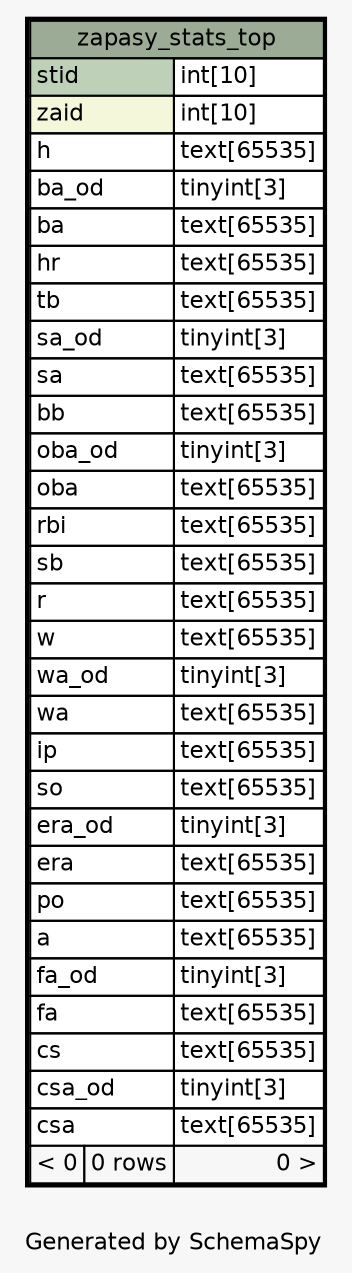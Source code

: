 // dot 2.38.0 on Mac OS X 10.9.4
// SchemaSpy rev 590
digraph "oneDegreeRelationshipsDiagram" {
  graph [
    rankdir="RL"
    bgcolor="#f7f7f7"
    label="\nGenerated by SchemaSpy"
    labeljust="l"
    nodesep="0.18"
    ranksep="0.46"
    fontname="Helvetica"
    fontsize="11"
  ];
  node [
    fontname="Helvetica"
    fontsize="11"
    shape="plaintext"
  ];
  edge [
    arrowsize="0.8"
  ];
  "zapasy_stats_top" [
    label=<
    <TABLE BORDER="2" CELLBORDER="1" CELLSPACING="0" BGCOLOR="#ffffff">
      <TR><TD COLSPAN="3" BGCOLOR="#9bab96" ALIGN="CENTER">zapasy_stats_top</TD></TR>
      <TR><TD PORT="stid" COLSPAN="2" BGCOLOR="#bed1b8" ALIGN="LEFT">stid</TD><TD PORT="stid.type" ALIGN="LEFT">int[10]</TD></TR>
      <TR><TD PORT="zaid" COLSPAN="2" BGCOLOR="#f4f7da" ALIGN="LEFT">zaid</TD><TD PORT="zaid.type" ALIGN="LEFT">int[10]</TD></TR>
      <TR><TD PORT="h" COLSPAN="2" ALIGN="LEFT">h</TD><TD PORT="h.type" ALIGN="LEFT">text[65535]</TD></TR>
      <TR><TD PORT="ba_od" COLSPAN="2" ALIGN="LEFT">ba_od</TD><TD PORT="ba_od.type" ALIGN="LEFT">tinyint[3]</TD></TR>
      <TR><TD PORT="ba" COLSPAN="2" ALIGN="LEFT">ba</TD><TD PORT="ba.type" ALIGN="LEFT">text[65535]</TD></TR>
      <TR><TD PORT="hr" COLSPAN="2" ALIGN="LEFT">hr</TD><TD PORT="hr.type" ALIGN="LEFT">text[65535]</TD></TR>
      <TR><TD PORT="tb" COLSPAN="2" ALIGN="LEFT">tb</TD><TD PORT="tb.type" ALIGN="LEFT">text[65535]</TD></TR>
      <TR><TD PORT="sa_od" COLSPAN="2" ALIGN="LEFT">sa_od</TD><TD PORT="sa_od.type" ALIGN="LEFT">tinyint[3]</TD></TR>
      <TR><TD PORT="sa" COLSPAN="2" ALIGN="LEFT">sa</TD><TD PORT="sa.type" ALIGN="LEFT">text[65535]</TD></TR>
      <TR><TD PORT="bb" COLSPAN="2" ALIGN="LEFT">bb</TD><TD PORT="bb.type" ALIGN="LEFT">text[65535]</TD></TR>
      <TR><TD PORT="oba_od" COLSPAN="2" ALIGN="LEFT">oba_od</TD><TD PORT="oba_od.type" ALIGN="LEFT">tinyint[3]</TD></TR>
      <TR><TD PORT="oba" COLSPAN="2" ALIGN="LEFT">oba</TD><TD PORT="oba.type" ALIGN="LEFT">text[65535]</TD></TR>
      <TR><TD PORT="rbi" COLSPAN="2" ALIGN="LEFT">rbi</TD><TD PORT="rbi.type" ALIGN="LEFT">text[65535]</TD></TR>
      <TR><TD PORT="sb" COLSPAN="2" ALIGN="LEFT">sb</TD><TD PORT="sb.type" ALIGN="LEFT">text[65535]</TD></TR>
      <TR><TD PORT="r" COLSPAN="2" ALIGN="LEFT">r</TD><TD PORT="r.type" ALIGN="LEFT">text[65535]</TD></TR>
      <TR><TD PORT="w" COLSPAN="2" ALIGN="LEFT">w</TD><TD PORT="w.type" ALIGN="LEFT">text[65535]</TD></TR>
      <TR><TD PORT="wa_od" COLSPAN="2" ALIGN="LEFT">wa_od</TD><TD PORT="wa_od.type" ALIGN="LEFT">tinyint[3]</TD></TR>
      <TR><TD PORT="wa" COLSPAN="2" ALIGN="LEFT">wa</TD><TD PORT="wa.type" ALIGN="LEFT">text[65535]</TD></TR>
      <TR><TD PORT="ip" COLSPAN="2" ALIGN="LEFT">ip</TD><TD PORT="ip.type" ALIGN="LEFT">text[65535]</TD></TR>
      <TR><TD PORT="so" COLSPAN="2" ALIGN="LEFT">so</TD><TD PORT="so.type" ALIGN="LEFT">text[65535]</TD></TR>
      <TR><TD PORT="era_od" COLSPAN="2" ALIGN="LEFT">era_od</TD><TD PORT="era_od.type" ALIGN="LEFT">tinyint[3]</TD></TR>
      <TR><TD PORT="era" COLSPAN="2" ALIGN="LEFT">era</TD><TD PORT="era.type" ALIGN="LEFT">text[65535]</TD></TR>
      <TR><TD PORT="po" COLSPAN="2" ALIGN="LEFT">po</TD><TD PORT="po.type" ALIGN="LEFT">text[65535]</TD></TR>
      <TR><TD PORT="a" COLSPAN="2" ALIGN="LEFT">a</TD><TD PORT="a.type" ALIGN="LEFT">text[65535]</TD></TR>
      <TR><TD PORT="fa_od" COLSPAN="2" ALIGN="LEFT">fa_od</TD><TD PORT="fa_od.type" ALIGN="LEFT">tinyint[3]</TD></TR>
      <TR><TD PORT="fa" COLSPAN="2" ALIGN="LEFT">fa</TD><TD PORT="fa.type" ALIGN="LEFT">text[65535]</TD></TR>
      <TR><TD PORT="cs" COLSPAN="2" ALIGN="LEFT">cs</TD><TD PORT="cs.type" ALIGN="LEFT">text[65535]</TD></TR>
      <TR><TD PORT="csa_od" COLSPAN="2" ALIGN="LEFT">csa_od</TD><TD PORT="csa_od.type" ALIGN="LEFT">tinyint[3]</TD></TR>
      <TR><TD PORT="csa" COLSPAN="2" ALIGN="LEFT">csa</TD><TD PORT="csa.type" ALIGN="LEFT">text[65535]</TD></TR>
      <TR><TD ALIGN="LEFT" BGCOLOR="#f7f7f7">&lt; 0</TD><TD ALIGN="RIGHT" BGCOLOR="#f7f7f7">0 rows</TD><TD ALIGN="RIGHT" BGCOLOR="#f7f7f7">0 &gt;</TD></TR>
    </TABLE>>
    URL="zapasy_stats_top.html"
    tooltip="zapasy_stats_top"
  ];
}
